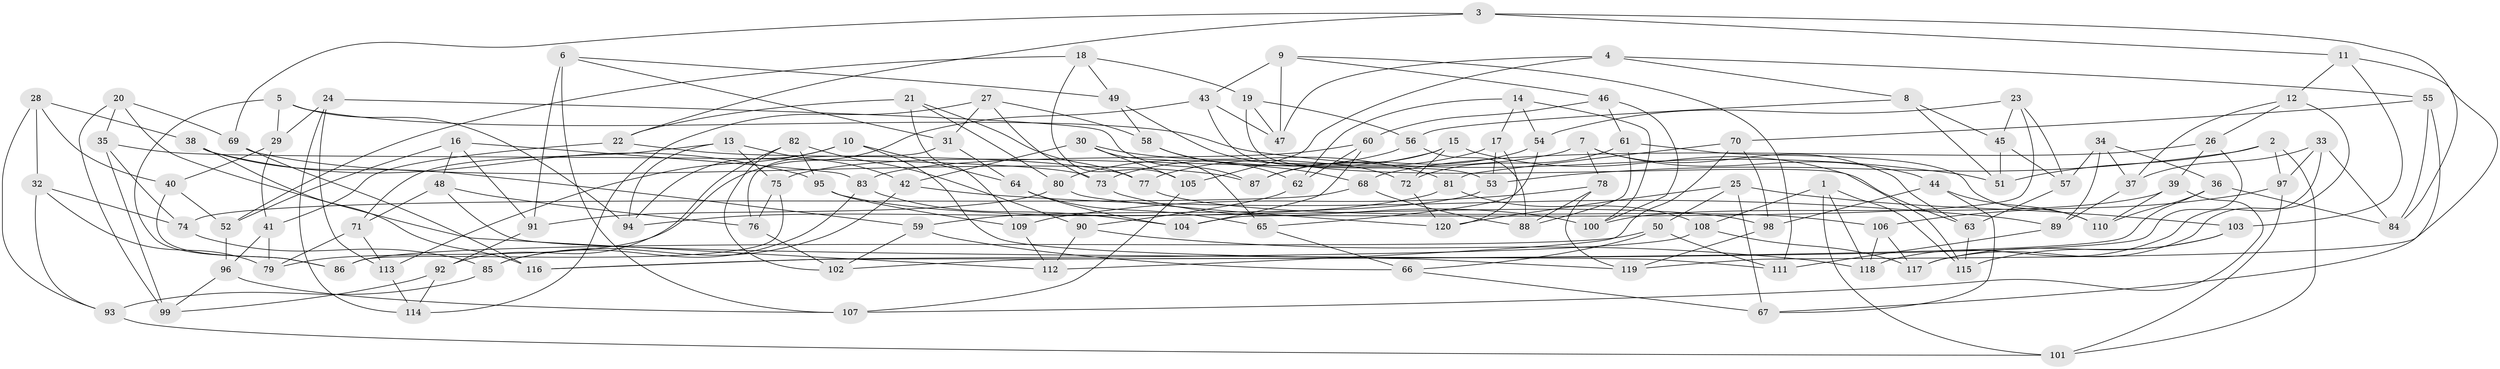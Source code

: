 // Generated by graph-tools (version 1.1) at 2025/27/03/09/25 03:27:02]
// undirected, 120 vertices, 240 edges
graph export_dot {
graph [start="1"]
  node [color=gray90,style=filled];
  1;
  2;
  3;
  4;
  5;
  6;
  7;
  8;
  9;
  10;
  11;
  12;
  13;
  14;
  15;
  16;
  17;
  18;
  19;
  20;
  21;
  22;
  23;
  24;
  25;
  26;
  27;
  28;
  29;
  30;
  31;
  32;
  33;
  34;
  35;
  36;
  37;
  38;
  39;
  40;
  41;
  42;
  43;
  44;
  45;
  46;
  47;
  48;
  49;
  50;
  51;
  52;
  53;
  54;
  55;
  56;
  57;
  58;
  59;
  60;
  61;
  62;
  63;
  64;
  65;
  66;
  67;
  68;
  69;
  70;
  71;
  72;
  73;
  74;
  75;
  76;
  77;
  78;
  79;
  80;
  81;
  82;
  83;
  84;
  85;
  86;
  87;
  88;
  89;
  90;
  91;
  92;
  93;
  94;
  95;
  96;
  97;
  98;
  99;
  100;
  101;
  102;
  103;
  104;
  105;
  106;
  107;
  108;
  109;
  110;
  111;
  112;
  113;
  114;
  115;
  116;
  117;
  118;
  119;
  120;
  1 -- 115;
  1 -- 101;
  1 -- 118;
  1 -- 108;
  2 -- 97;
  2 -- 101;
  2 -- 51;
  2 -- 53;
  3 -- 84;
  3 -- 11;
  3 -- 22;
  3 -- 69;
  4 -- 47;
  4 -- 55;
  4 -- 8;
  4 -- 105;
  5 -- 51;
  5 -- 29;
  5 -- 86;
  5 -- 94;
  6 -- 31;
  6 -- 107;
  6 -- 49;
  6 -- 91;
  7 -- 44;
  7 -- 78;
  7 -- 63;
  7 -- 75;
  8 -- 51;
  8 -- 45;
  8 -- 56;
  9 -- 111;
  9 -- 47;
  9 -- 43;
  9 -- 46;
  10 -- 113;
  10 -- 94;
  10 -- 119;
  10 -- 64;
  11 -- 103;
  11 -- 12;
  11 -- 119;
  12 -- 26;
  12 -- 117;
  12 -- 37;
  13 -- 71;
  13 -- 75;
  13 -- 94;
  13 -- 42;
  14 -- 100;
  14 -- 54;
  14 -- 17;
  14 -- 62;
  15 -- 87;
  15 -- 72;
  15 -- 115;
  15 -- 73;
  16 -- 52;
  16 -- 91;
  16 -- 48;
  16 -- 83;
  17 -- 120;
  17 -- 77;
  17 -- 53;
  18 -- 52;
  18 -- 105;
  18 -- 19;
  18 -- 49;
  19 -- 47;
  19 -- 63;
  19 -- 56;
  20 -- 112;
  20 -- 35;
  20 -- 99;
  20 -- 69;
  21 -- 109;
  21 -- 77;
  21 -- 80;
  21 -- 22;
  22 -- 77;
  22 -- 41;
  23 -- 57;
  23 -- 45;
  23 -- 54;
  23 -- 104;
  24 -- 114;
  24 -- 29;
  24 -- 113;
  24 -- 87;
  25 -- 103;
  25 -- 120;
  25 -- 50;
  25 -- 67;
  26 -- 102;
  26 -- 39;
  26 -- 68;
  27 -- 114;
  27 -- 31;
  27 -- 58;
  27 -- 73;
  28 -- 93;
  28 -- 32;
  28 -- 40;
  28 -- 38;
  29 -- 40;
  29 -- 41;
  30 -- 81;
  30 -- 65;
  30 -- 42;
  30 -- 105;
  31 -- 76;
  31 -- 64;
  32 -- 74;
  32 -- 93;
  32 -- 79;
  33 -- 97;
  33 -- 84;
  33 -- 118;
  33 -- 37;
  34 -- 89;
  34 -- 57;
  34 -- 36;
  34 -- 37;
  35 -- 99;
  35 -- 74;
  35 -- 73;
  36 -- 116;
  36 -- 110;
  36 -- 84;
  37 -- 89;
  38 -- 59;
  38 -- 116;
  38 -- 95;
  39 -- 110;
  39 -- 107;
  39 -- 100;
  40 -- 52;
  40 -- 86;
  41 -- 79;
  41 -- 96;
  42 -- 85;
  42 -- 89;
  43 -- 47;
  43 -- 53;
  43 -- 79;
  44 -- 67;
  44 -- 98;
  44 -- 110;
  45 -- 51;
  45 -- 57;
  46 -- 61;
  46 -- 60;
  46 -- 100;
  48 -- 111;
  48 -- 76;
  48 -- 71;
  49 -- 72;
  49 -- 58;
  50 -- 111;
  50 -- 86;
  50 -- 66;
  52 -- 96;
  53 -- 59;
  54 -- 87;
  54 -- 65;
  55 -- 67;
  55 -- 70;
  55 -- 84;
  56 -- 80;
  56 -- 88;
  57 -- 63;
  58 -- 68;
  58 -- 62;
  59 -- 66;
  59 -- 102;
  60 -- 83;
  60 -- 62;
  60 -- 104;
  61 -- 72;
  61 -- 110;
  61 -- 88;
  62 -- 90;
  63 -- 115;
  64 -- 65;
  64 -- 104;
  65 -- 66;
  66 -- 67;
  68 -- 74;
  68 -- 88;
  69 -- 87;
  69 -- 116;
  70 -- 98;
  70 -- 112;
  70 -- 81;
  71 -- 113;
  71 -- 79;
  72 -- 120;
  73 -- 100;
  74 -- 85;
  75 -- 76;
  75 -- 86;
  76 -- 102;
  77 -- 106;
  78 -- 119;
  78 -- 109;
  78 -- 88;
  80 -- 120;
  80 -- 91;
  81 -- 94;
  81 -- 108;
  82 -- 102;
  82 -- 90;
  82 -- 95;
  82 -- 92;
  83 -- 104;
  83 -- 85;
  85 -- 93;
  89 -- 111;
  90 -- 112;
  90 -- 118;
  91 -- 92;
  92 -- 99;
  92 -- 114;
  93 -- 101;
  95 -- 98;
  95 -- 109;
  96 -- 99;
  96 -- 107;
  97 -- 106;
  97 -- 101;
  98 -- 119;
  103 -- 117;
  103 -- 115;
  105 -- 107;
  106 -- 117;
  106 -- 118;
  108 -- 116;
  108 -- 117;
  109 -- 112;
  113 -- 114;
}
